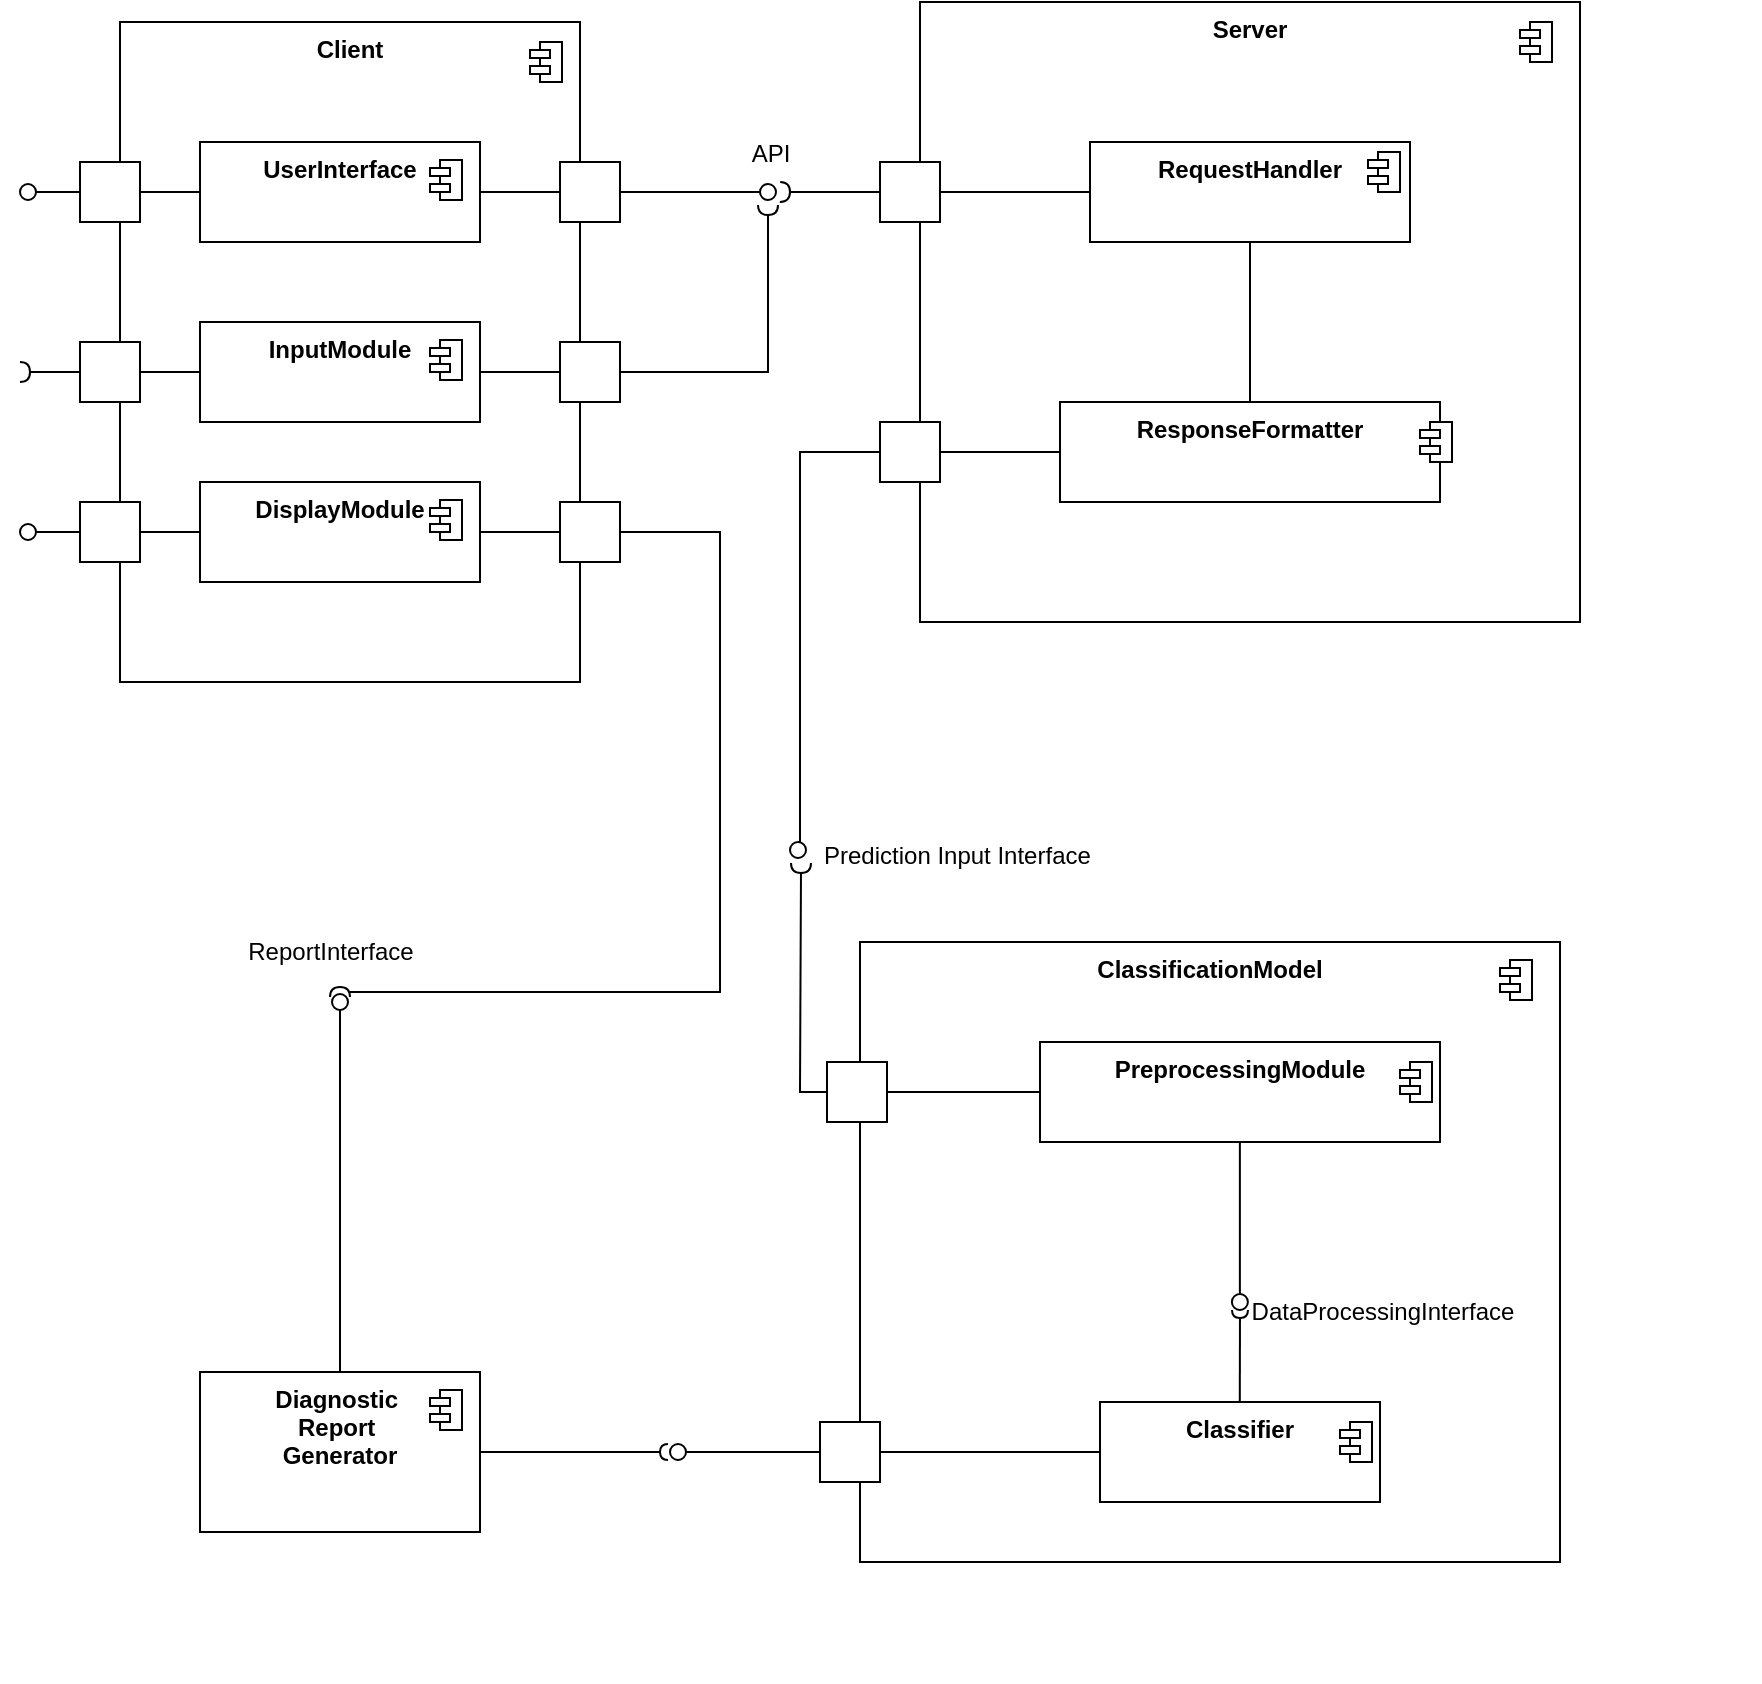 <mxfile version="24.8.4">
  <diagram name="Page-1" id="xnygHPReqESF9trWXwbJ">
    <mxGraphModel grid="1" page="1" gridSize="10" guides="1" tooltips="1" connect="1" arrows="1" fold="1" pageScale="1" pageWidth="850" pageHeight="1100" math="0" shadow="0">
      <root>
        <mxCell id="0" />
        <mxCell id="1" parent="0" />
        <mxCell id="ui6nS68MVHGL_iD0FtKr-11" value="" style="group" connectable="0" vertex="1" parent="1">
          <mxGeometry y="10" width="340" height="340" as="geometry" />
        </mxCell>
        <mxCell id="ui6nS68MVHGL_iD0FtKr-1" value="Client" style="fontStyle=1;align=center;verticalAlign=top;childLayout=stackLayout;horizontal=1;horizontalStack=0;resizeParent=1;resizeParentMax=0;resizeLast=0;marginBottom=0;container=0;" vertex="1" parent="ui6nS68MVHGL_iD0FtKr-11">
          <mxGeometry x="60" width="230" height="330" as="geometry" />
        </mxCell>
        <mxCell id="ui6nS68MVHGL_iD0FtKr-29" value="" style="group" connectable="0" vertex="1" parent="ui6nS68MVHGL_iD0FtKr-11">
          <mxGeometry x="100" y="60" width="140" height="80" as="geometry" />
        </mxCell>
        <mxCell id="ui6nS68MVHGL_iD0FtKr-30" value="UserInterface" style="fontStyle=1;align=center;verticalAlign=top;childLayout=stackLayout;horizontal=1;horizontalStack=0;resizeParent=1;resizeParentMax=0;resizeLast=0;marginBottom=0;container=0;" vertex="1" parent="ui6nS68MVHGL_iD0FtKr-29">
          <mxGeometry width="140" height="50" as="geometry" />
        </mxCell>
        <mxCell id="ui6nS68MVHGL_iD0FtKr-31" value="" style="shape=module;jettyWidth=10;jettyHeight=4;container=0;" vertex="1" parent="ui6nS68MVHGL_iD0FtKr-29">
          <mxGeometry x="115" y="9" width="16" height="20" as="geometry">
            <mxPoint x="-25" y="9" as="offset" />
          </mxGeometry>
        </mxCell>
        <mxCell id="ui6nS68MVHGL_iD0FtKr-53" value="" style="shape=module;jettyWidth=10;jettyHeight=4;container=0;" vertex="1" parent="ui6nS68MVHGL_iD0FtKr-11">
          <mxGeometry x="265" y="10" width="16" height="20" as="geometry">
            <mxPoint x="-25" y="9" as="offset" />
          </mxGeometry>
        </mxCell>
        <mxCell id="ui6nS68MVHGL_iD0FtKr-56" value="" style="group" connectable="0" vertex="1" parent="ui6nS68MVHGL_iD0FtKr-11">
          <mxGeometry x="100" y="150" width="140" height="80" as="geometry" />
        </mxCell>
        <mxCell id="ui6nS68MVHGL_iD0FtKr-57" value="InputModule" style="fontStyle=1;align=center;verticalAlign=top;childLayout=stackLayout;horizontal=1;horizontalStack=0;resizeParent=1;resizeParentMax=0;resizeLast=0;marginBottom=0;container=0;" vertex="1" parent="ui6nS68MVHGL_iD0FtKr-56">
          <mxGeometry width="140" height="50" as="geometry" />
        </mxCell>
        <mxCell id="ui6nS68MVHGL_iD0FtKr-58" value="" style="shape=module;jettyWidth=10;jettyHeight=4;container=0;" vertex="1" parent="ui6nS68MVHGL_iD0FtKr-56">
          <mxGeometry x="115" y="9" width="16" height="20" as="geometry">
            <mxPoint x="-25" y="9" as="offset" />
          </mxGeometry>
        </mxCell>
        <mxCell id="ui6nS68MVHGL_iD0FtKr-68" value="" style="group" connectable="0" vertex="1" parent="ui6nS68MVHGL_iD0FtKr-11">
          <mxGeometry x="100" y="230" width="140" height="80" as="geometry" />
        </mxCell>
        <mxCell id="ui6nS68MVHGL_iD0FtKr-69" value="DisplayModule" style="fontStyle=1;align=center;verticalAlign=top;childLayout=stackLayout;horizontal=1;horizontalStack=0;resizeParent=1;resizeParentMax=0;resizeLast=0;marginBottom=0;container=0;" vertex="1" parent="ui6nS68MVHGL_iD0FtKr-68">
          <mxGeometry width="140" height="50" as="geometry" />
        </mxCell>
        <mxCell id="ui6nS68MVHGL_iD0FtKr-70" value="" style="shape=module;jettyWidth=10;jettyHeight=4;container=0;" vertex="1" parent="ui6nS68MVHGL_iD0FtKr-68">
          <mxGeometry x="115" y="9" width="16" height="20" as="geometry">
            <mxPoint x="-25" y="9" as="offset" />
          </mxGeometry>
        </mxCell>
        <mxCell id="ui6nS68MVHGL_iD0FtKr-112" value="" style="group;flipH=1;" connectable="0" vertex="1" parent="ui6nS68MVHGL_iD0FtKr-11">
          <mxGeometry x="10" y="70" width="60" height="30" as="geometry" />
        </mxCell>
        <mxCell id="ui6nS68MVHGL_iD0FtKr-109" value="" style="html=1;rounded=0;" vertex="1" parent="ui6nS68MVHGL_iD0FtKr-112">
          <mxGeometry x="30" width="30" height="30" as="geometry" />
        </mxCell>
        <mxCell id="ui6nS68MVHGL_iD0FtKr-110" value="" style="endArrow=none;html=1;rounded=0;align=center;verticalAlign=top;endFill=0;labelBackgroundColor=none;endSize=2;" edge="1" parent="ui6nS68MVHGL_iD0FtKr-112" source="ui6nS68MVHGL_iD0FtKr-109" target="ui6nS68MVHGL_iD0FtKr-111">
          <mxGeometry relative="1" as="geometry" />
        </mxCell>
        <mxCell id="ui6nS68MVHGL_iD0FtKr-111" value="" style="ellipse;html=1;fontSize=11;align=center;fillColor=none;points=[];aspect=fixed;resizable=0;verticalAlign=bottom;labelPosition=center;verticalLabelPosition=top;flipH=1;" vertex="1" parent="ui6nS68MVHGL_iD0FtKr-112">
          <mxGeometry y="11" width="8" height="8" as="geometry" />
        </mxCell>
        <mxCell id="ui6nS68MVHGL_iD0FtKr-114" style="edgeStyle=orthogonalEdgeStyle;rounded=0;orthogonalLoop=1;jettySize=auto;html=1;exitX=1;exitY=0.5;exitDx=0;exitDy=0;entryX=0;entryY=0.5;entryDx=0;entryDy=0;endArrow=baseDash;endFill=0;" edge="1" parent="ui6nS68MVHGL_iD0FtKr-11" source="ui6nS68MVHGL_iD0FtKr-109" target="ui6nS68MVHGL_iD0FtKr-30">
          <mxGeometry relative="1" as="geometry">
            <Array as="points">
              <mxPoint x="100" y="85" />
            </Array>
          </mxGeometry>
        </mxCell>
        <mxCell id="ui6nS68MVHGL_iD0FtKr-118" value="" style="group;flipH=1;" connectable="0" vertex="1" parent="ui6nS68MVHGL_iD0FtKr-11">
          <mxGeometry x="10" y="240" width="60" height="30" as="geometry" />
        </mxCell>
        <mxCell id="ui6nS68MVHGL_iD0FtKr-115" value="" style="html=1;rounded=0;" vertex="1" parent="ui6nS68MVHGL_iD0FtKr-118">
          <mxGeometry x="30" width="30" height="30" as="geometry" />
        </mxCell>
        <mxCell id="ui6nS68MVHGL_iD0FtKr-116" value="" style="endArrow=none;html=1;rounded=0;align=center;verticalAlign=top;endFill=0;labelBackgroundColor=none;endSize=2;" edge="1" parent="ui6nS68MVHGL_iD0FtKr-118" source="ui6nS68MVHGL_iD0FtKr-115" target="ui6nS68MVHGL_iD0FtKr-117">
          <mxGeometry relative="1" as="geometry" />
        </mxCell>
        <mxCell id="ui6nS68MVHGL_iD0FtKr-117" value="" style="ellipse;html=1;fontSize=11;align=center;fillColor=none;points=[];aspect=fixed;resizable=0;verticalAlign=bottom;labelPosition=center;verticalLabelPosition=top;flipH=1;" vertex="1" parent="ui6nS68MVHGL_iD0FtKr-118">
          <mxGeometry y="11" width="8" height="8" as="geometry" />
        </mxCell>
        <mxCell id="ui6nS68MVHGL_iD0FtKr-119" style="edgeStyle=orthogonalEdgeStyle;rounded=0;orthogonalLoop=1;jettySize=auto;html=1;exitX=1;exitY=0.5;exitDx=0;exitDy=0;entryX=0;entryY=0.5;entryDx=0;entryDy=0;endArrow=baseDash;endFill=0;" edge="1" parent="ui6nS68MVHGL_iD0FtKr-11" source="ui6nS68MVHGL_iD0FtKr-115" target="ui6nS68MVHGL_iD0FtKr-69">
          <mxGeometry relative="1" as="geometry" />
        </mxCell>
        <mxCell id="ui6nS68MVHGL_iD0FtKr-123" value="" style="group;flipH=1;" connectable="0" vertex="1" parent="ui6nS68MVHGL_iD0FtKr-11">
          <mxGeometry x="10" y="160" width="60" height="30" as="geometry" />
        </mxCell>
        <mxCell id="ui6nS68MVHGL_iD0FtKr-120" value="" style="html=1;rounded=0;" vertex="1" parent="ui6nS68MVHGL_iD0FtKr-123">
          <mxGeometry x="30" width="30" height="30" as="geometry" />
        </mxCell>
        <mxCell id="ui6nS68MVHGL_iD0FtKr-121" value="" style="endArrow=none;html=1;rounded=0;align=center;verticalAlign=top;endFill=0;labelBackgroundColor=none;endSize=2;" edge="1" parent="ui6nS68MVHGL_iD0FtKr-123" source="ui6nS68MVHGL_iD0FtKr-120" target="ui6nS68MVHGL_iD0FtKr-122">
          <mxGeometry relative="1" as="geometry" />
        </mxCell>
        <mxCell id="ui6nS68MVHGL_iD0FtKr-122" value="" style="shape=requiredInterface;html=1;fontSize=11;align=center;fillColor=none;points=[];aspect=fixed;resizable=0;verticalAlign=bottom;labelPosition=center;verticalLabelPosition=top;flipH=1;rotation=-180;" vertex="1" parent="ui6nS68MVHGL_iD0FtKr-123">
          <mxGeometry y="10" width="5" height="10" as="geometry" />
        </mxCell>
        <mxCell id="ui6nS68MVHGL_iD0FtKr-124" style="edgeStyle=orthogonalEdgeStyle;rounded=0;orthogonalLoop=1;jettySize=auto;html=1;exitX=1;exitY=0.5;exitDx=0;exitDy=0;entryX=0;entryY=0.5;entryDx=0;entryDy=0;endArrow=baseDash;endFill=0;" edge="1" parent="ui6nS68MVHGL_iD0FtKr-11" source="ui6nS68MVHGL_iD0FtKr-120" target="ui6nS68MVHGL_iD0FtKr-57">
          <mxGeometry relative="1" as="geometry" />
        </mxCell>
        <mxCell id="ui6nS68MVHGL_iD0FtKr-125" value="" style="html=1;rounded=0;" vertex="1" parent="ui6nS68MVHGL_iD0FtKr-11">
          <mxGeometry x="280" y="70" width="30" height="30" as="geometry" />
        </mxCell>
        <mxCell id="ui6nS68MVHGL_iD0FtKr-139" value="" style="edgeStyle=orthogonalEdgeStyle;rounded=0;orthogonalLoop=1;jettySize=auto;html=1;endArrow=baseDash;endFill=0;" edge="1" parent="ui6nS68MVHGL_iD0FtKr-11" source="ui6nS68MVHGL_iD0FtKr-30" target="ui6nS68MVHGL_iD0FtKr-125">
          <mxGeometry relative="1" as="geometry" />
        </mxCell>
        <mxCell id="ui6nS68MVHGL_iD0FtKr-145" style="edgeStyle=orthogonalEdgeStyle;rounded=0;orthogonalLoop=1;jettySize=auto;html=1;entryX=1;entryY=0.5;entryDx=0;entryDy=0;endArrow=baseDash;endFill=0;" edge="1" parent="ui6nS68MVHGL_iD0FtKr-11" source="ui6nS68MVHGL_iD0FtKr-141" target="ui6nS68MVHGL_iD0FtKr-57">
          <mxGeometry relative="1" as="geometry" />
        </mxCell>
        <mxCell id="ui6nS68MVHGL_iD0FtKr-141" value="" style="html=1;rounded=0;" vertex="1" parent="ui6nS68MVHGL_iD0FtKr-11">
          <mxGeometry x="280" y="160" width="30" height="30" as="geometry" />
        </mxCell>
        <mxCell id="ui6nS68MVHGL_iD0FtKr-180" value="" style="html=1;rounded=0;" vertex="1" parent="ui6nS68MVHGL_iD0FtKr-11">
          <mxGeometry x="280" y="240" width="30" height="30" as="geometry" />
        </mxCell>
        <mxCell id="ui6nS68MVHGL_iD0FtKr-183" style="edgeStyle=orthogonalEdgeStyle;rounded=0;orthogonalLoop=1;jettySize=auto;html=1;exitX=1;exitY=0.5;exitDx=0;exitDy=0;entryX=0;entryY=0.5;entryDx=0;entryDy=0;endArrow=baseDash;endFill=0;" edge="1" parent="ui6nS68MVHGL_iD0FtKr-11" source="ui6nS68MVHGL_iD0FtKr-69" target="ui6nS68MVHGL_iD0FtKr-180">
          <mxGeometry relative="1" as="geometry" />
        </mxCell>
        <mxCell id="ui6nS68MVHGL_iD0FtKr-32" value="" style="group" connectable="0" vertex="1" parent="1">
          <mxGeometry x="460" width="420" height="540" as="geometry" />
        </mxCell>
        <mxCell id="ui6nS68MVHGL_iD0FtKr-101" value="" style="group" connectable="0" vertex="1" parent="ui6nS68MVHGL_iD0FtKr-32">
          <mxGeometry width="340" height="310" as="geometry" />
        </mxCell>
        <mxCell id="ui6nS68MVHGL_iD0FtKr-33" value="Server" style="fontStyle=1;align=center;verticalAlign=top;childLayout=stackLayout;horizontal=1;horizontalStack=0;resizeParent=1;resizeParentMax=0;resizeLast=0;marginBottom=0;container=0;" vertex="1" parent="ui6nS68MVHGL_iD0FtKr-101">
          <mxGeometry width="330" height="310" as="geometry" />
        </mxCell>
        <mxCell id="ui6nS68MVHGL_iD0FtKr-34" value="" style="shape=module;jettyWidth=10;jettyHeight=4;container=0;" vertex="1" parent="ui6nS68MVHGL_iD0FtKr-101">
          <mxGeometry x="300" y="10" width="16" height="20" as="geometry">
            <mxPoint x="-25" y="9" as="offset" />
          </mxGeometry>
        </mxCell>
        <mxCell id="ui6nS68MVHGL_iD0FtKr-147" value="" style="group" connectable="0" vertex="1" parent="ui6nS68MVHGL_iD0FtKr-101">
          <mxGeometry x="85" y="70" width="160" height="50" as="geometry" />
        </mxCell>
        <mxCell id="ui6nS68MVHGL_iD0FtKr-72" value="RequestHandler" style="fontStyle=1;align=center;verticalAlign=top;childLayout=stackLayout;horizontal=1;horizontalStack=0;resizeParent=1;resizeParentMax=0;resizeLast=0;marginBottom=0;container=0;" vertex="1" parent="ui6nS68MVHGL_iD0FtKr-147">
          <mxGeometry width="160" height="50" as="geometry" />
        </mxCell>
        <mxCell id="ui6nS68MVHGL_iD0FtKr-73" value="" style="shape=module;jettyWidth=10;jettyHeight=4;container=0;" vertex="1" parent="ui6nS68MVHGL_iD0FtKr-147">
          <mxGeometry x="139" y="5" width="16" height="20" as="geometry">
            <mxPoint x="-25" y="9" as="offset" />
          </mxGeometry>
        </mxCell>
        <mxCell id="ui6nS68MVHGL_iD0FtKr-82" value="ResponseFormatter" style="fontStyle=1;align=center;verticalAlign=top;childLayout=stackLayout;horizontal=1;horizontalStack=0;resizeParent=1;resizeParentMax=0;resizeLast=0;marginBottom=0;container=0;" vertex="1" parent="ui6nS68MVHGL_iD0FtKr-101">
          <mxGeometry x="70" y="200" width="190" height="50" as="geometry" />
        </mxCell>
        <mxCell id="ui6nS68MVHGL_iD0FtKr-83" value="" style="shape=module;jettyWidth=10;jettyHeight=4;container=0;" vertex="1" parent="ui6nS68MVHGL_iD0FtKr-101">
          <mxGeometry x="250" y="210" width="16" height="20" as="geometry">
            <mxPoint x="-25" y="9" as="offset" />
          </mxGeometry>
        </mxCell>
        <mxCell id="ui6nS68MVHGL_iD0FtKr-152" style="edgeStyle=orthogonalEdgeStyle;rounded=0;orthogonalLoop=1;jettySize=auto;html=1;exitX=0.5;exitY=1;exitDx=0;exitDy=0;endArrow=baseDash;endFill=0;" edge="1" parent="ui6nS68MVHGL_iD0FtKr-101" source="ui6nS68MVHGL_iD0FtKr-72" target="ui6nS68MVHGL_iD0FtKr-82">
          <mxGeometry relative="1" as="geometry" />
        </mxCell>
        <mxCell id="ui6nS68MVHGL_iD0FtKr-156" value="" style="group;flipH=1;" connectable="0" vertex="1" parent="ui6nS68MVHGL_iD0FtKr-101">
          <mxGeometry x="-50" y="210" width="60" height="30" as="geometry" />
        </mxCell>
        <mxCell id="ui6nS68MVHGL_iD0FtKr-153" value="" style="html=1;rounded=0;" vertex="1" parent="ui6nS68MVHGL_iD0FtKr-156">
          <mxGeometry x="30" width="30" height="30" as="geometry" />
        </mxCell>
        <mxCell id="ui6nS68MVHGL_iD0FtKr-158" value="" style="edgeStyle=orthogonalEdgeStyle;rounded=0;orthogonalLoop=1;jettySize=auto;html=1;endArrow=baseDash;endFill=0;" edge="1" parent="ui6nS68MVHGL_iD0FtKr-101" source="ui6nS68MVHGL_iD0FtKr-153" target="ui6nS68MVHGL_iD0FtKr-82">
          <mxGeometry relative="1" as="geometry" />
        </mxCell>
        <mxCell id="ui6nS68MVHGL_iD0FtKr-186" value="Prediction Input Interface" style="text;whiteSpace=wrap;html=1;" vertex="1" parent="ui6nS68MVHGL_iD0FtKr-32">
          <mxGeometry x="-50" y="413" width="170" height="40" as="geometry" />
        </mxCell>
        <mxCell id="ui6nS68MVHGL_iD0FtKr-35" value="" style="group" connectable="0" vertex="1" parent="1">
          <mxGeometry x="100" y="685" width="140" height="80" as="geometry" />
        </mxCell>
        <mxCell id="ui6nS68MVHGL_iD0FtKr-36" value="Diagnostic &#xa;Report &#xa;Generator" style="fontStyle=1;align=center;verticalAlign=top;childLayout=stackLayout;horizontal=1;horizontalStack=0;resizeParent=1;resizeParentMax=0;resizeLast=0;marginBottom=0;container=0;" vertex="1" parent="ui6nS68MVHGL_iD0FtKr-35">
          <mxGeometry width="140" height="80" as="geometry" />
        </mxCell>
        <mxCell id="ui6nS68MVHGL_iD0FtKr-37" value="" style="shape=module;jettyWidth=10;jettyHeight=4;container=0;" vertex="1" parent="ui6nS68MVHGL_iD0FtKr-35">
          <mxGeometry x="115" y="9" width="16" height="20" as="geometry">
            <mxPoint x="-25" y="9" as="offset" />
          </mxGeometry>
        </mxCell>
        <mxCell id="ui6nS68MVHGL_iD0FtKr-127" value="" style="ellipse;html=1;fontSize=11;align=center;fillColor=none;points=[];aspect=fixed;resizable=0;verticalAlign=bottom;labelPosition=center;verticalLabelPosition=top;flipH=1;" vertex="1" parent="1">
          <mxGeometry x="380" y="91" width="8" height="8" as="geometry" />
        </mxCell>
        <mxCell id="ui6nS68MVHGL_iD0FtKr-126" value="" style="endArrow=none;html=1;rounded=0;align=center;verticalAlign=top;endFill=0;labelBackgroundColor=none;endSize=2;" edge="1" parent="1" source="ui6nS68MVHGL_iD0FtKr-125" target="ui6nS68MVHGL_iD0FtKr-127">
          <mxGeometry relative="1" as="geometry" />
        </mxCell>
        <mxCell id="ui6nS68MVHGL_iD0FtKr-132" value="" style="group;flipH=1;" connectable="0" vertex="1" parent="1">
          <mxGeometry x="410" y="80" width="60" height="30" as="geometry" />
        </mxCell>
        <mxCell id="ui6nS68MVHGL_iD0FtKr-133" value="" style="group;flipH=1;" connectable="0" vertex="1" parent="ui6nS68MVHGL_iD0FtKr-132">
          <mxGeometry x="30" width="30" height="30" as="geometry" />
        </mxCell>
        <mxCell id="ui6nS68MVHGL_iD0FtKr-129" value="" style="html=1;rounded=0;" vertex="1" parent="ui6nS68MVHGL_iD0FtKr-133">
          <mxGeometry width="30" height="30" as="geometry" />
        </mxCell>
        <mxCell id="ui6nS68MVHGL_iD0FtKr-131" value="" style="shape=requiredInterface;html=1;fontSize=11;align=center;fillColor=none;points=[];aspect=fixed;resizable=0;verticalAlign=bottom;labelPosition=center;verticalLabelPosition=top;flipH=0;rotation=1;" vertex="1" parent="1">
          <mxGeometry x="390" y="90" width="5" height="10" as="geometry" />
        </mxCell>
        <mxCell id="ui6nS68MVHGL_iD0FtKr-130" value="" style="endArrow=none;html=1;rounded=0;align=center;verticalAlign=top;endFill=0;labelBackgroundColor=none;endSize=2;" edge="1" parent="1" source="ui6nS68MVHGL_iD0FtKr-129" target="ui6nS68MVHGL_iD0FtKr-131">
          <mxGeometry relative="1" as="geometry" />
        </mxCell>
        <mxCell id="ui6nS68MVHGL_iD0FtKr-136" value="API" style="text;html=1;align=center;verticalAlign=middle;resizable=0;points=[];autosize=1;strokeColor=none;fillColor=none;" vertex="1" parent="1">
          <mxGeometry x="365" y="61" width="40" height="30" as="geometry" />
        </mxCell>
        <mxCell id="ui6nS68MVHGL_iD0FtKr-138" value="" style="edgeStyle=orthogonalEdgeStyle;rounded=0;orthogonalLoop=1;jettySize=auto;html=1;endArrow=baseDash;endFill=0;" edge="1" parent="1" source="ui6nS68MVHGL_iD0FtKr-72" target="ui6nS68MVHGL_iD0FtKr-129">
          <mxGeometry relative="1" as="geometry" />
        </mxCell>
        <mxCell id="ui6nS68MVHGL_iD0FtKr-143" value="" style="shape=requiredInterface;html=1;fontSize=11;align=center;fillColor=none;points=[];aspect=fixed;resizable=0;verticalAlign=bottom;labelPosition=center;verticalLabelPosition=top;flipH=0;flipV=1;rotation=90;" vertex="1" parent="1">
          <mxGeometry x="381.5" y="99" width="5" height="10" as="geometry" />
        </mxCell>
        <mxCell id="ui6nS68MVHGL_iD0FtKr-142" value="" style="endArrow=none;html=1;rounded=0;align=center;verticalAlign=top;endFill=0;labelBackgroundColor=none;endSize=2;edgeStyle=orthogonalEdgeStyle;" edge="1" parent="1" source="ui6nS68MVHGL_iD0FtKr-141" target="ui6nS68MVHGL_iD0FtKr-143">
          <mxGeometry relative="1" as="geometry" />
        </mxCell>
        <mxCell id="ui6nS68MVHGL_iD0FtKr-38" value="" style="group" connectable="0" vertex="1" parent="1">
          <mxGeometry x="430" y="470" width="350" height="370" as="geometry" />
        </mxCell>
        <mxCell id="ui6nS68MVHGL_iD0FtKr-39" value="ClassificationModel" style="fontStyle=1;align=center;verticalAlign=top;childLayout=stackLayout;horizontal=1;horizontalStack=0;resizeParent=1;resizeParentMax=0;resizeLast=0;marginBottom=0;container=0;" vertex="1" parent="ui6nS68MVHGL_iD0FtKr-38">
          <mxGeometry width="350" height="310" as="geometry" />
        </mxCell>
        <mxCell id="ui6nS68MVHGL_iD0FtKr-40" value="" style="shape=module;jettyWidth=10;jettyHeight=4;container=0;" vertex="1" parent="ui6nS68MVHGL_iD0FtKr-38">
          <mxGeometry x="320" y="9" width="16" height="20" as="geometry">
            <mxPoint x="-25" y="9" as="offset" />
          </mxGeometry>
        </mxCell>
        <mxCell id="ui6nS68MVHGL_iD0FtKr-95" value="" style="group" connectable="0" vertex="1" parent="ui6nS68MVHGL_iD0FtKr-38">
          <mxGeometry x="90" y="50" width="200" height="80" as="geometry" />
        </mxCell>
        <mxCell id="ui6nS68MVHGL_iD0FtKr-96" value="PreprocessingModule" style="fontStyle=1;align=center;verticalAlign=top;childLayout=stackLayout;horizontal=1;horizontalStack=0;resizeParent=1;resizeParentMax=0;resizeLast=0;marginBottom=0;container=0;" vertex="1" parent="ui6nS68MVHGL_iD0FtKr-95">
          <mxGeometry width="200" height="50" as="geometry" />
        </mxCell>
        <mxCell id="ui6nS68MVHGL_iD0FtKr-97" value="" style="shape=module;jettyWidth=10;jettyHeight=4;container=0;" vertex="1" parent="ui6nS68MVHGL_iD0FtKr-95">
          <mxGeometry x="180" y="10" width="16" height="20" as="geometry">
            <mxPoint x="-25" y="9" as="offset" />
          </mxGeometry>
        </mxCell>
        <mxCell id="ui6nS68MVHGL_iD0FtKr-162" value="" style="group;flipH=1;" connectable="0" vertex="1" parent="ui6nS68MVHGL_iD0FtKr-38">
          <mxGeometry x="-100" y="60" width="113.5" height="30" as="geometry" />
        </mxCell>
        <mxCell id="ui6nS68MVHGL_iD0FtKr-159" value="" style="html=1;rounded=0;" vertex="1" parent="ui6nS68MVHGL_iD0FtKr-162">
          <mxGeometry x="83.5" width="30" height="30" as="geometry" />
        </mxCell>
        <mxCell id="ui6nS68MVHGL_iD0FtKr-163" value="" style="edgeStyle=orthogonalEdgeStyle;rounded=0;orthogonalLoop=1;jettySize=auto;html=1;endArrow=baseDash;endFill=0;" edge="1" parent="ui6nS68MVHGL_iD0FtKr-38" source="ui6nS68MVHGL_iD0FtKr-159" target="ui6nS68MVHGL_iD0FtKr-96">
          <mxGeometry relative="1" as="geometry" />
        </mxCell>
        <mxCell id="ui6nS68MVHGL_iD0FtKr-164" value="" style="group" connectable="0" vertex="1" parent="ui6nS68MVHGL_iD0FtKr-38">
          <mxGeometry x="120" y="230" width="140" height="50" as="geometry" />
        </mxCell>
        <mxCell id="ui6nS68MVHGL_iD0FtKr-99" value="Classifier" style="fontStyle=1;align=center;verticalAlign=top;childLayout=stackLayout;horizontal=1;horizontalStack=0;resizeParent=1;resizeParentMax=0;resizeLast=0;marginBottom=0;container=0;" vertex="1" parent="ui6nS68MVHGL_iD0FtKr-164">
          <mxGeometry width="140" height="50" as="geometry" />
        </mxCell>
        <mxCell id="ui6nS68MVHGL_iD0FtKr-100" value="" style="shape=module;jettyWidth=10;jettyHeight=4;container=0;" vertex="1" parent="ui6nS68MVHGL_iD0FtKr-164">
          <mxGeometry x="120" y="10" width="16" height="20" as="geometry">
            <mxPoint x="-25" y="9" as="offset" />
          </mxGeometry>
        </mxCell>
        <mxCell id="ui6nS68MVHGL_iD0FtKr-167" value="" style="html=1;verticalAlign=bottom;labelBackgroundColor=none;startArrow=halfCircle;startFill=0;startSize=2;endArrow=none;rounded=0;entryX=0.5;entryY=0;entryDx=0;entryDy=0;" edge="1" parent="ui6nS68MVHGL_iD0FtKr-38">
          <mxGeometry x="-1" y="3" relative="1" as="geometry">
            <mxPoint x="190" y="184" as="sourcePoint" />
            <mxPoint x="189.89" y="230" as="targetPoint" />
            <Array as="points" />
          </mxGeometry>
        </mxCell>
        <mxCell id="ui6nS68MVHGL_iD0FtKr-166" value="" style="html=1;verticalAlign=bottom;labelBackgroundColor=none;startArrow=oval;startFill=0;startSize=8;endArrow=none;rounded=0;entryX=0.5;entryY=1;entryDx=0;entryDy=0;" edge="1" parent="ui6nS68MVHGL_iD0FtKr-38">
          <mxGeometry x="-1" y="3" relative="1" as="geometry">
            <mxPoint x="189.94" y="180" as="sourcePoint" />
            <mxPoint x="189.94" y="100" as="targetPoint" />
          </mxGeometry>
        </mxCell>
        <mxCell id="ui6nS68MVHGL_iD0FtKr-184" value="DataProcessingInterface" style="text;html=1;align=center;verticalAlign=middle;resizable=0;points=[];autosize=1;strokeColor=none;fillColor=none;" vertex="1" parent="ui6nS68MVHGL_iD0FtKr-38">
          <mxGeometry x="186" y="170" width="150" height="30" as="geometry" />
        </mxCell>
        <mxCell id="ui6nS68MVHGL_iD0FtKr-155" value="" style="ellipse;html=1;fontSize=11;align=center;fillColor=none;points=[];aspect=fixed;resizable=0;verticalAlign=bottom;labelPosition=center;verticalLabelPosition=top;flipH=1;" vertex="1" parent="1">
          <mxGeometry x="395" y="420" width="8" height="8" as="geometry" />
        </mxCell>
        <mxCell id="ui6nS68MVHGL_iD0FtKr-154" value="" style="endArrow=none;html=1;rounded=0;align=center;verticalAlign=top;endFill=0;labelBackgroundColor=none;endSize=2;edgeStyle=orthogonalEdgeStyle;" edge="1" parent="1" source="ui6nS68MVHGL_iD0FtKr-153" target="ui6nS68MVHGL_iD0FtKr-155">
          <mxGeometry relative="1" as="geometry">
            <Array as="points">
              <mxPoint x="400" y="225" />
              <mxPoint x="400" y="424" />
            </Array>
          </mxGeometry>
        </mxCell>
        <mxCell id="ui6nS68MVHGL_iD0FtKr-161" value="" style="shape=requiredInterface;html=1;fontSize=11;align=center;fillColor=none;points=[];aspect=fixed;resizable=0;verticalAlign=bottom;labelPosition=center;verticalLabelPosition=top;flipH=0;rotation=90;" vertex="1" parent="1">
          <mxGeometry x="398" y="428" width="5" height="10" as="geometry" />
        </mxCell>
        <mxCell id="ui6nS68MVHGL_iD0FtKr-160" value="" style="endArrow=none;html=1;rounded=0;align=center;verticalAlign=top;endFill=0;labelBackgroundColor=none;endSize=0;edgeStyle=orthogonalEdgeStyle;" edge="1" parent="1" source="ui6nS68MVHGL_iD0FtKr-159" target="ui6nS68MVHGL_iD0FtKr-161">
          <mxGeometry relative="1" as="geometry">
            <Array as="points">
              <mxPoint x="400" y="545" />
            </Array>
          </mxGeometry>
        </mxCell>
        <mxCell id="ui6nS68MVHGL_iD0FtKr-173" value="" style="group;flipH=1;" connectable="0" vertex="1" parent="1">
          <mxGeometry x="335" y="710" width="60" height="30" as="geometry" />
        </mxCell>
        <mxCell id="ui6nS68MVHGL_iD0FtKr-172" value="" style="ellipse;html=1;fontSize=11;align=center;fillColor=none;points=[];aspect=fixed;resizable=0;verticalAlign=bottom;labelPosition=center;verticalLabelPosition=top;flipH=1;" vertex="1" parent="ui6nS68MVHGL_iD0FtKr-173">
          <mxGeometry y="11" width="8" height="8" as="geometry" />
        </mxCell>
        <mxCell id="ui6nS68MVHGL_iD0FtKr-175" value="" style="edgeStyle=orthogonalEdgeStyle;rounded=0;orthogonalLoop=1;jettySize=auto;html=1;endArrow=baseDash;endFill=0;" edge="1" parent="1" source="ui6nS68MVHGL_iD0FtKr-170" target="ui6nS68MVHGL_iD0FtKr-99">
          <mxGeometry relative="1" as="geometry" />
        </mxCell>
        <mxCell id="ui6nS68MVHGL_iD0FtKr-170" value="" style="html=1;rounded=0;" vertex="1" parent="1">
          <mxGeometry x="410" y="710" width="30" height="30" as="geometry" />
        </mxCell>
        <mxCell id="ui6nS68MVHGL_iD0FtKr-171" value="" style="endArrow=none;html=1;rounded=0;align=center;verticalAlign=top;endFill=0;labelBackgroundColor=none;endSize=2;" edge="1" parent="1" source="ui6nS68MVHGL_iD0FtKr-170" target="ui6nS68MVHGL_iD0FtKr-172">
          <mxGeometry relative="1" as="geometry" />
        </mxCell>
        <mxCell id="ui6nS68MVHGL_iD0FtKr-176" value="" style="html=1;verticalAlign=bottom;labelBackgroundColor=none;startArrow=halfCircle;startFill=0;startSize=2;endArrow=none;rounded=0;" edge="1" parent="1">
          <mxGeometry x="-1" y="3" relative="1" as="geometry">
            <mxPoint x="334" y="725" as="sourcePoint" />
            <mxPoint x="240" y="725" as="targetPoint" />
          </mxGeometry>
        </mxCell>
        <mxCell id="ui6nS68MVHGL_iD0FtKr-179" value="" style="html=1;verticalAlign=bottom;labelBackgroundColor=none;startArrow=oval;startFill=0;startSize=8;endArrow=none;rounded=0;entryX=0.5;entryY=0;entryDx=0;entryDy=0;" edge="1" parent="1" target="ui6nS68MVHGL_iD0FtKr-36">
          <mxGeometry x="-1" y="3" relative="1" as="geometry">
            <mxPoint x="170" y="500" as="sourcePoint" />
            <mxPoint x="350" y="630" as="targetPoint" />
          </mxGeometry>
        </mxCell>
        <mxCell id="ui6nS68MVHGL_iD0FtKr-182" value="" style="shape=requiredInterface;html=1;fontSize=11;align=center;fillColor=none;points=[];aspect=fixed;resizable=0;verticalAlign=bottom;labelPosition=center;verticalLabelPosition=top;flipH=1;rotation=90;" vertex="1" parent="1">
          <mxGeometry x="167.5" y="490" width="5" height="10" as="geometry" />
        </mxCell>
        <mxCell id="ui6nS68MVHGL_iD0FtKr-181" value="" style="endArrow=none;html=1;rounded=0;align=center;verticalAlign=top;endFill=0;labelBackgroundColor=none;endSize=2;edgeStyle=orthogonalEdgeStyle;" edge="1" parent="1" source="ui6nS68MVHGL_iD0FtKr-180" target="ui6nS68MVHGL_iD0FtKr-182">
          <mxGeometry relative="1" as="geometry">
            <Array as="points">
              <mxPoint x="360" y="265" />
              <mxPoint x="360" y="495" />
            </Array>
          </mxGeometry>
        </mxCell>
        <mxCell id="ui6nS68MVHGL_iD0FtKr-185" value="ReportInterface" style="text;html=1;align=center;verticalAlign=middle;resizable=0;points=[];autosize=1;strokeColor=none;fillColor=none;" vertex="1" parent="1">
          <mxGeometry x="110" y="460" width="110" height="30" as="geometry" />
        </mxCell>
      </root>
    </mxGraphModel>
  </diagram>
</mxfile>
